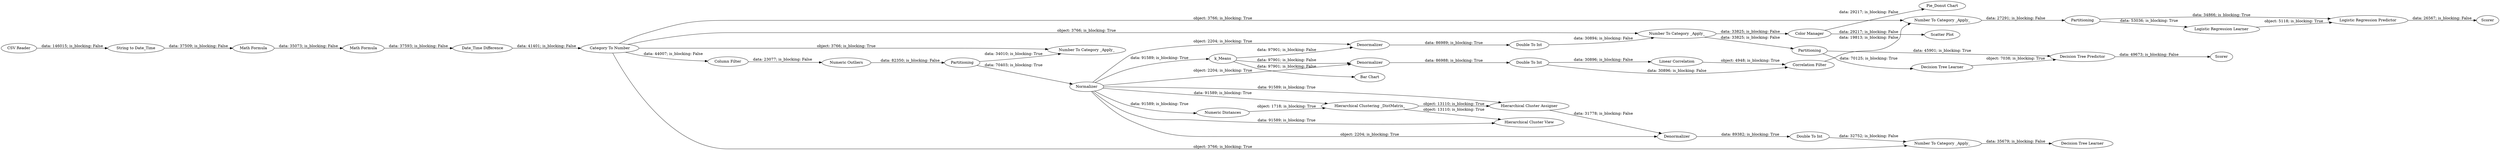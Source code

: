 digraph {
	"-959008082537600390_3" [label="Math Formula"]
	"-959008082537600390_41" [label=Partitioning]
	"-959008082537600390_23" [label="Number To Category _Apply_"]
	"-959008082537600390_1" [label="CSV Reader"]
	"-959008082537600390_21" [label=Denormalizer]
	"-959008082537600390_17" [label=k_Means]
	"-959008082537600390_10" [label=Partitioning]
	"-959008082537600390_27" [label="Number To Category _Apply_"]
	"-959008082537600390_13" [label="Numeric Distances"]
	"-959008082537600390_8" [label="Category To Number"]
	"-959008082537600390_37" [label="Bar Chart"]
	"-959008082537600390_18" [label="Decision Tree Learner"]
	"-959008082537600390_33" [label="Number To Category _Apply_"]
	"-959008082537600390_38" [label="Color Manager"]
	"-959008082537600390_16" [label="Hierarchical Cluster Assigner"]
	"-959008082537600390_42" [label=Scorer]
	"-959008082537600390_15" [label="Hierarchical Cluster View"]
	"-959008082537600390_9" [label="Numeric Outliers"]
	"-959008082537600390_25" [label="Double To Int"]
	"-959008082537600390_28" [label="Double To Int"]
	"-959008082537600390_26" [label="Logistic Regression Learner"]
	"-959008082537600390_34" [label="Logistic Regression Predictor"]
	"-959008082537600390_2" [label="String to Date_Time"]
	"-959008082537600390_11" [label=Normalizer]
	"-959008082537600390_19" [label="Decision Tree Learner"]
	"-959008082537600390_30" [label="Linear Correlation"]
	"-959008082537600390_14" [label="Hierarchical Clustering _DistMatrix_"]
	"-959008082537600390_4" [label="Math Formula"]
	"-959008082537600390_40" [label=Partitioning]
	"-959008082537600390_39" [label="Scatter Plot"]
	"-959008082537600390_7" [label="Column Filter"]
	"-959008082537600390_32" [label="Decision Tree Predictor"]
	"-959008082537600390_6" [label="Date_Time Difference"]
	"-959008082537600390_20" [label=Denormalizer]
	"-959008082537600390_31" [label="Correlation Filter"]
	"-959008082537600390_43" [label="Pie_Donut Chart"]
	"-959008082537600390_22" [label="Number To Category _Apply_"]
	"-959008082537600390_36" [label=Scorer]
	"-959008082537600390_29" [label=Denormalizer]
	"-959008082537600390_24" [label="Double To Int"]
	"-959008082537600390_19" -> "-959008082537600390_32" [label="object: 7038; is_blocking: True"]
	"-959008082537600390_14" -> "-959008082537600390_15" [label="object: 13110; is_blocking: True"]
	"-959008082537600390_11" -> "-959008082537600390_29" [label="object: 2204; is_blocking: True"]
	"-959008082537600390_24" -> "-959008082537600390_23" [label="data: 30894; is_blocking: False"]
	"-959008082537600390_40" -> "-959008082537600390_19" [label="data: 70125; is_blocking: True"]
	"-959008082537600390_41" -> "-959008082537600390_26" [label="data: 53036; is_blocking: True"]
	"-959008082537600390_3" -> "-959008082537600390_4" [label="data: 35073; is_blocking: False"]
	"-959008082537600390_13" -> "-959008082537600390_14" [label="object: 1718; is_blocking: True"]
	"-959008082537600390_16" -> "-959008082537600390_20" [label="data: 31778; is_blocking: False"]
	"-959008082537600390_23" -> "-959008082537600390_38" [label="data: 33825; is_blocking: False"]
	"-959008082537600390_8" -> "-959008082537600390_22" [label="object: 3766; is_blocking: True"]
	"-959008082537600390_28" -> "-959008082537600390_30" [label="data: 30896; is_blocking: False"]
	"-959008082537600390_11" -> "-959008082537600390_21" [label="object: 2204; is_blocking: True"]
	"-959008082537600390_4" -> "-959008082537600390_6" [label="data: 37593; is_blocking: False"]
	"-959008082537600390_14" -> "-959008082537600390_16" [label="object: 13110; is_blocking: True"]
	"-959008082537600390_34" -> "-959008082537600390_42" [label="data: 26567; is_blocking: False"]
	"-959008082537600390_10" -> "-959008082537600390_33" [label="data: 34010; is_blocking: True"]
	"-959008082537600390_11" -> "-959008082537600390_16" [label="data: 91589; is_blocking: True"]
	"-959008082537600390_6" -> "-959008082537600390_8" [label="data: 41401; is_blocking: False"]
	"-959008082537600390_17" -> "-959008082537600390_37" [label="data: 97901; is_blocking: False"]
	"-959008082537600390_17" -> "-959008082537600390_29" [label="data: 97901; is_blocking: False"]
	"-959008082537600390_25" -> "-959008082537600390_22" [label="data: 32752; is_blocking: False"]
	"-959008082537600390_11" -> "-959008082537600390_14" [label="data: 91589; is_blocking: True"]
	"-959008082537600390_7" -> "-959008082537600390_9" [label="data: 23077; is_blocking: False"]
	"-959008082537600390_20" -> "-959008082537600390_25" [label="data: 89382; is_blocking: True"]
	"-959008082537600390_8" -> "-959008082537600390_27" [label="object: 3766; is_blocking: True"]
	"-959008082537600390_8" -> "-959008082537600390_7" [label="data: 44007; is_blocking: False"]
	"-959008082537600390_11" -> "-959008082537600390_20" [label="object: 2204; is_blocking: True"]
	"-959008082537600390_17" -> "-959008082537600390_21" [label="data: 97901; is_blocking: False"]
	"-959008082537600390_22" -> "-959008082537600390_18" [label="data: 35679; is_blocking: False"]
	"-959008082537600390_38" -> "-959008082537600390_43" [label="data: 29217; is_blocking: False"]
	"-959008082537600390_32" -> "-959008082537600390_36" [label="data: 49673; is_blocking: False"]
	"-959008082537600390_11" -> "-959008082537600390_13" [label="data: 91589; is_blocking: True"]
	"-959008082537600390_11" -> "-959008082537600390_15" [label="data: 91589; is_blocking: True"]
	"-959008082537600390_23" -> "-959008082537600390_40" [label="data: 33825; is_blocking: False"]
	"-959008082537600390_27" -> "-959008082537600390_41" [label="data: 27291; is_blocking: False"]
	"-959008082537600390_40" -> "-959008082537600390_32" [label="data: 45901; is_blocking: True"]
	"-959008082537600390_11" -> "-959008082537600390_17" [label="data: 91589; is_blocking: True"]
	"-959008082537600390_2" -> "-959008082537600390_3" [label="data: 37509; is_blocking: False"]
	"-959008082537600390_9" -> "-959008082537600390_10" [label="data: 82350; is_blocking: False"]
	"-959008082537600390_10" -> "-959008082537600390_11" [label="data: 70403; is_blocking: True"]
	"-959008082537600390_28" -> "-959008082537600390_31" [label="data: 30896; is_blocking: False"]
	"-959008082537600390_30" -> "-959008082537600390_31" [label="object: 4948; is_blocking: True"]
	"-959008082537600390_31" -> "-959008082537600390_27" [label="data: 19813; is_blocking: False"]
	"-959008082537600390_38" -> "-959008082537600390_39" [label="data: 29217; is_blocking: False"]
	"-959008082537600390_41" -> "-959008082537600390_34" [label="data: 34866; is_blocking: True"]
	"-959008082537600390_1" -> "-959008082537600390_2" [label="data: 146015; is_blocking: False"]
	"-959008082537600390_29" -> "-959008082537600390_28" [label="data: 86988; is_blocking: True"]
	"-959008082537600390_8" -> "-959008082537600390_33" [label="object: 3766; is_blocking: True"]
	"-959008082537600390_21" -> "-959008082537600390_24" [label="data: 86989; is_blocking: True"]
	"-959008082537600390_26" -> "-959008082537600390_34" [label="object: 5118; is_blocking: True"]
	"-959008082537600390_8" -> "-959008082537600390_23" [label="object: 3766; is_blocking: True"]
	rankdir=LR
}
